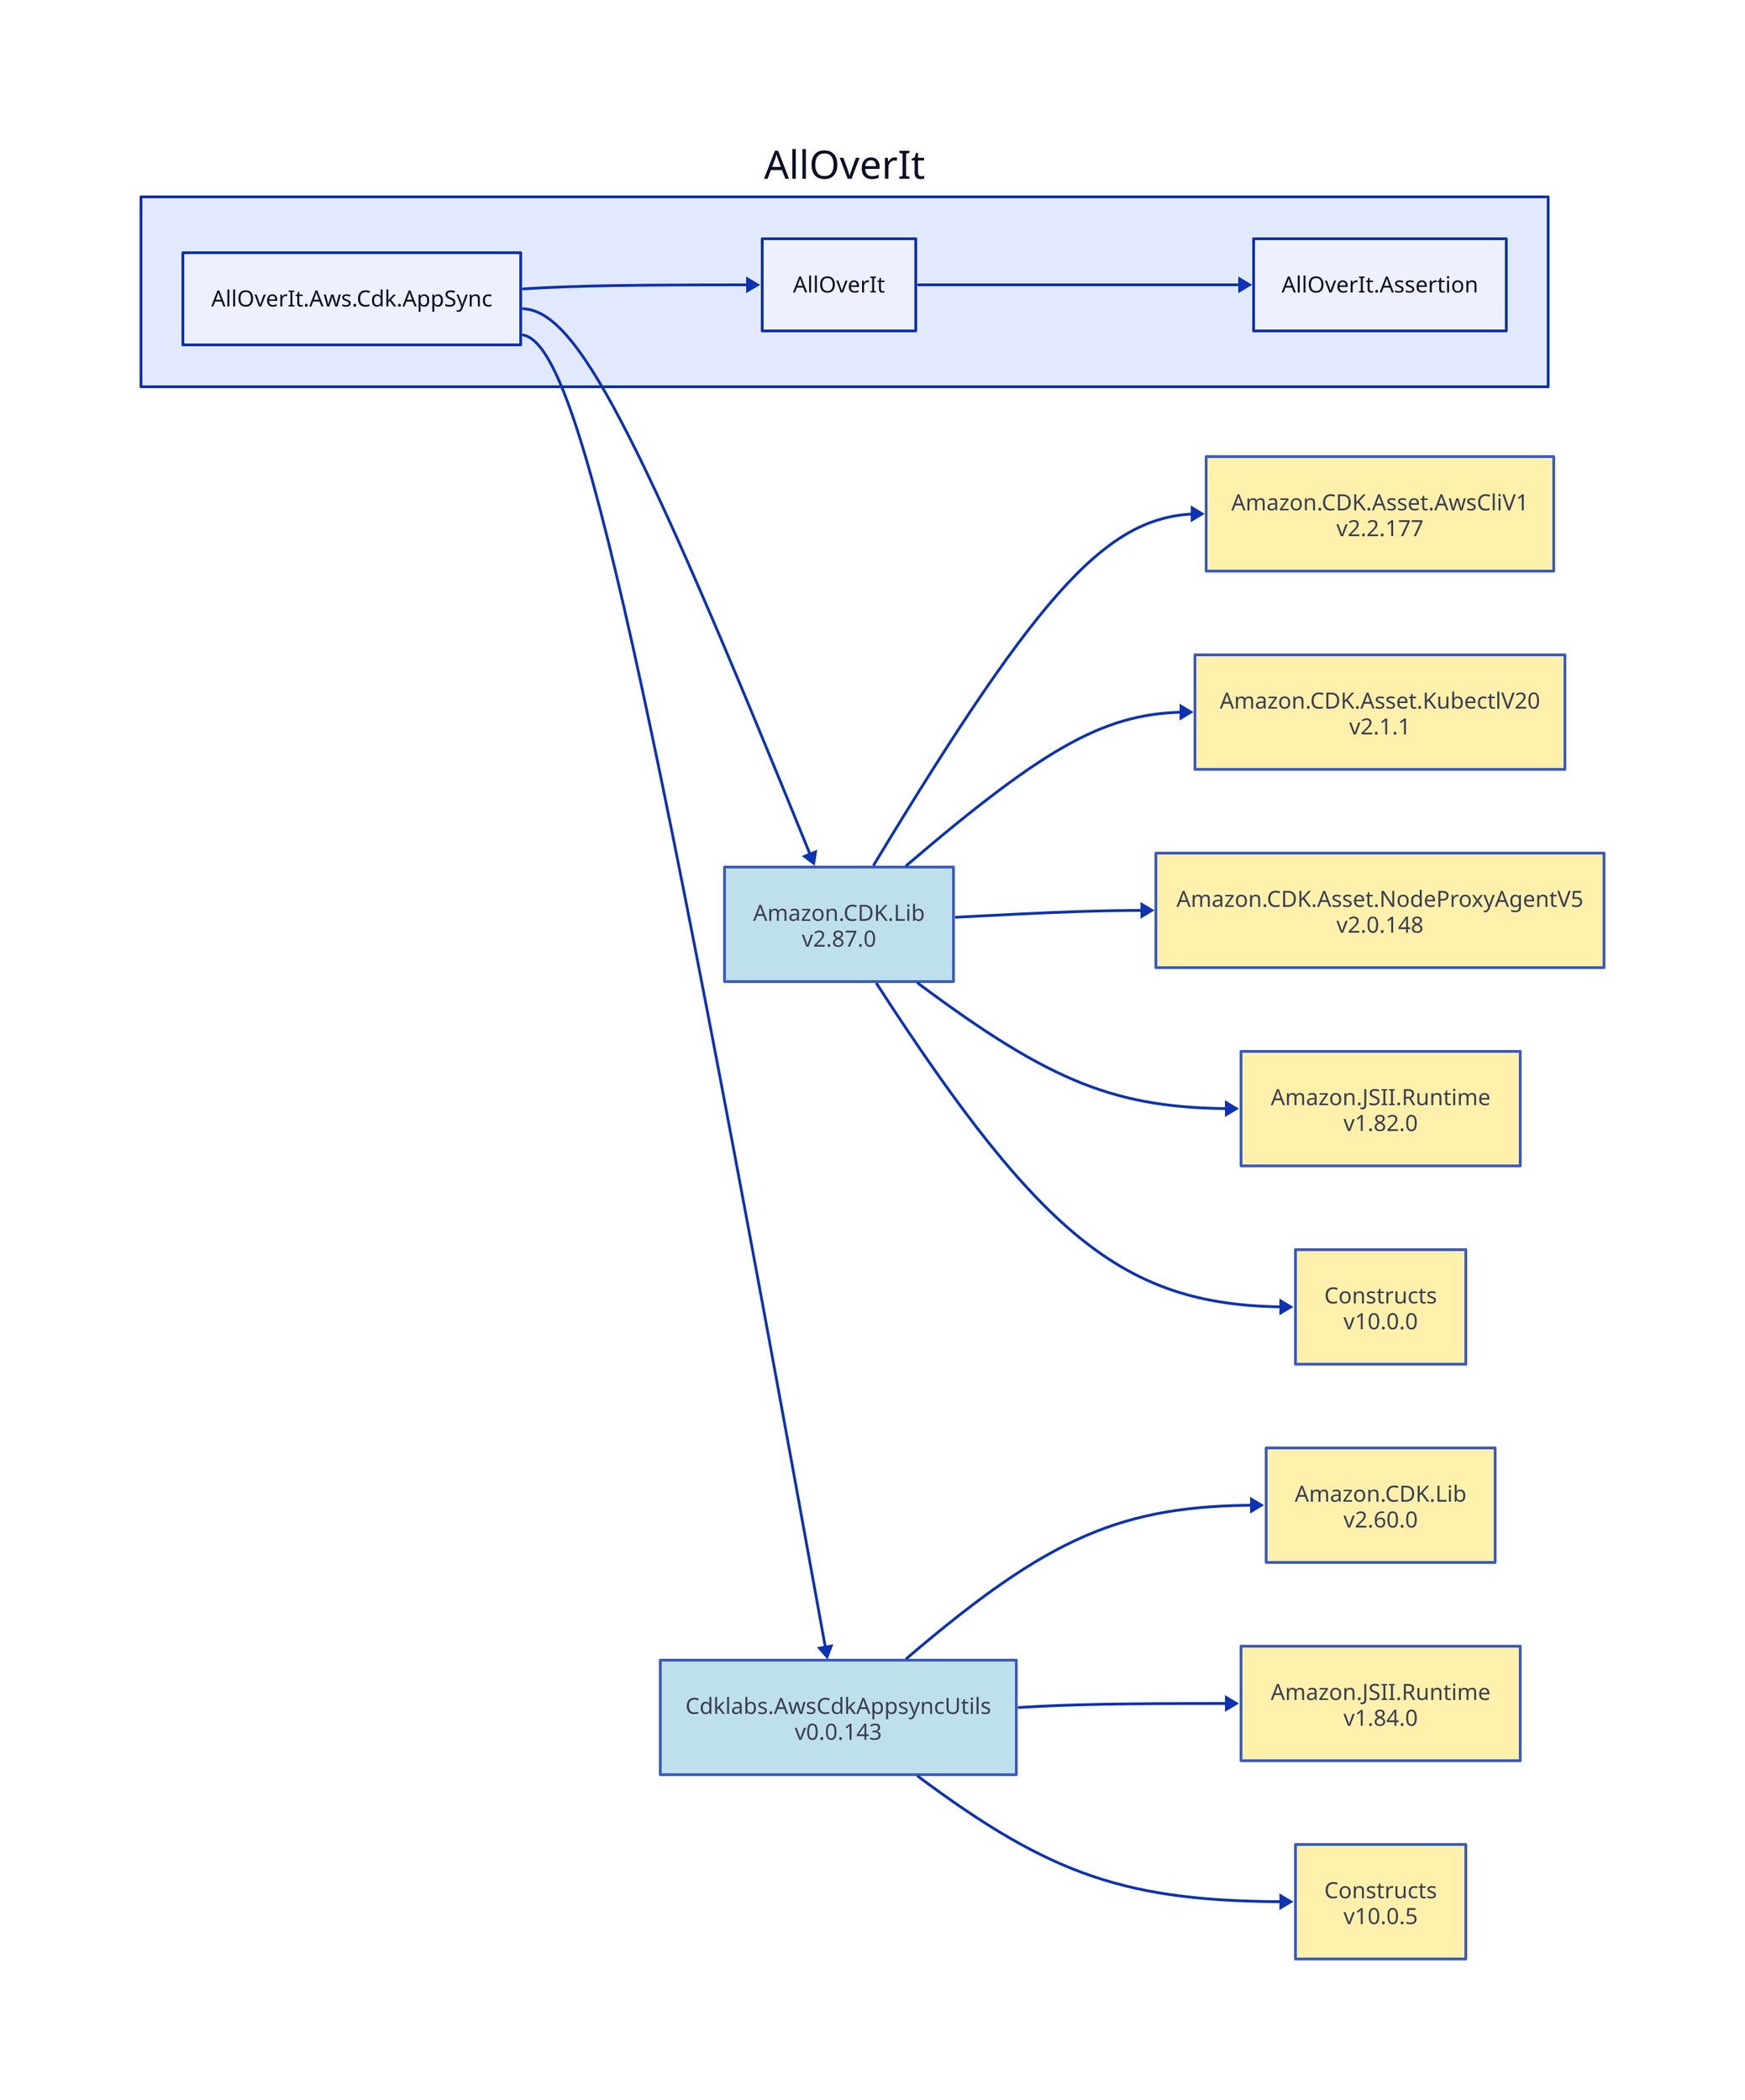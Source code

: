 direction: right

aoi: AllOverIt
aoi.alloverit-aws-cdk-appsync: AllOverIt.Aws.Cdk.AppSync
amazon-cdk-lib_2-87-0: Amazon.CDK.Lib\nv2.87.0
amazon-cdk-lib_2-87-0.style.fill: "#ADD8E6"
amazon-cdk-lib_2-87-0.style.opacity: 0.8
amazon-cdk-asset-awscliv1_2-2-177: Amazon.CDK.Asset.AwsCliV1\nv2.2.177
amazon-cdk-asset-awscliv1_2-2-177.style.fill: "#FFEC96"
amazon-cdk-asset-awscliv1_2-2-177.style.opacity: 0.8
amazon-cdk-asset-awscliv1_2-2-177 <- amazon-cdk-lib_2-87-0
amazon-cdk-asset-kubectlv20_2-1-1: Amazon.CDK.Asset.KubectlV20\nv2.1.1
amazon-cdk-asset-kubectlv20_2-1-1.style.fill: "#FFEC96"
amazon-cdk-asset-kubectlv20_2-1-1.style.opacity: 0.8
amazon-cdk-asset-kubectlv20_2-1-1 <- amazon-cdk-lib_2-87-0
amazon-cdk-asset-nodeproxyagentv5_2-0-148: Amazon.CDK.Asset.NodeProxyAgentV5\nv2.0.148
amazon-cdk-asset-nodeproxyagentv5_2-0-148.style.fill: "#FFEC96"
amazon-cdk-asset-nodeproxyagentv5_2-0-148.style.opacity: 0.8
amazon-cdk-asset-nodeproxyagentv5_2-0-148 <- amazon-cdk-lib_2-87-0
amazon-jsii-runtime_1-82-0: Amazon.JSII.Runtime\nv1.82.0
amazon-jsii-runtime_1-82-0.style.fill: "#FFEC96"
amazon-jsii-runtime_1-82-0.style.opacity: 0.8
amazon-jsii-runtime_1-82-0 <- amazon-cdk-lib_2-87-0
constructs_10-0-0: Constructs\nv10.0.0
constructs_10-0-0.style.fill: "#FFEC96"
constructs_10-0-0.style.opacity: 0.8
constructs_10-0-0 <- amazon-cdk-lib_2-87-0
amazon-cdk-lib_2-87-0 <- aoi.alloverit-aws-cdk-appsync
cdklabs-awscdkappsyncutils_0-0-143: Cdklabs.AwsCdkAppsyncUtils\nv0.0.143
cdklabs-awscdkappsyncutils_0-0-143.style.fill: "#ADD8E6"
cdklabs-awscdkappsyncutils_0-0-143.style.opacity: 0.8
amazon-cdk-lib_2-60-0: Amazon.CDK.Lib\nv2.60.0
amazon-cdk-lib_2-60-0.style.fill: "#FFEC96"
amazon-cdk-lib_2-60-0.style.opacity: 0.8
amazon-cdk-lib_2-60-0 <- cdklabs-awscdkappsyncutils_0-0-143
amazon-jsii-runtime_1-84-0: Amazon.JSII.Runtime\nv1.84.0
amazon-jsii-runtime_1-84-0.style.fill: "#FFEC96"
amazon-jsii-runtime_1-84-0.style.opacity: 0.8
amazon-jsii-runtime_1-84-0 <- cdklabs-awscdkappsyncutils_0-0-143
constructs_10-0-5: Constructs\nv10.0.5
constructs_10-0-5.style.fill: "#FFEC96"
constructs_10-0-5.style.opacity: 0.8
constructs_10-0-5 <- cdklabs-awscdkappsyncutils_0-0-143
cdklabs-awscdkappsyncutils_0-0-143 <- aoi.alloverit-aws-cdk-appsync
aoi.alloverit: AllOverIt
aoi.alloverit-assertion: AllOverIt.Assertion
aoi.alloverit-assertion <- aoi.alloverit
aoi.alloverit <- aoi.alloverit-aws-cdk-appsync
